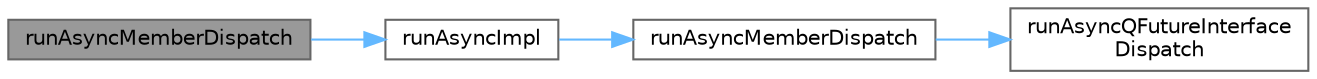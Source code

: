 digraph "runAsyncMemberDispatch"
{
 // LATEX_PDF_SIZE
  bgcolor="transparent";
  edge [fontname=Helvetica,fontsize=10,labelfontname=Helvetica,labelfontsize=10];
  node [fontname=Helvetica,fontsize=10,shape=box,height=0.2,width=0.4];
  rankdir="LR";
  Node1 [id="Node000001",label="runAsyncMemberDispatch",height=0.2,width=0.4,color="gray40", fillcolor="grey60", style="filled", fontcolor="black",tooltip=" "];
  Node1 -> Node2 [id="edge1_Node000001_Node000002",color="steelblue1",style="solid",tooltip=" "];
  Node2 [id="Node000002",label="runAsyncImpl",height=0.2,width=0.4,color="grey40", fillcolor="white", style="filled",URL="$namespace_async.html#a19847196fcbc60399aa41e4f7a0c6edb",tooltip=" "];
  Node2 -> Node3 [id="edge2_Node000002_Node000003",color="steelblue1",style="solid",tooltip=" "];
  Node3 [id="Node000003",label="runAsyncMemberDispatch",height=0.2,width=0.4,color="grey40", fillcolor="white", style="filled",URL="$namespace_async.html#a0b7a98a9ec58bdd53d5570be1d2b486d",tooltip=" "];
  Node3 -> Node4 [id="edge3_Node000003_Node000004",color="steelblue1",style="solid",tooltip=" "];
  Node4 [id="Node000004",label="runAsyncQFutureInterface\lDispatch",height=0.2,width=0.4,color="grey40", fillcolor="white", style="filled",URL="$namespace_async.html#ac0afcd98f4a652219c15628c5853a881",tooltip=" "];
}
